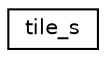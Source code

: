 digraph "Graphical Class Hierarchy"
{
 // LATEX_PDF_SIZE
  edge [fontname="Helvetica",fontsize="10",labelfontname="Helvetica",labelfontsize="10"];
  node [fontname="Helvetica",fontsize="10",shape=record];
  rankdir="LR";
  Node0 [label="tile_s",height=0.2,width=0.4,color="black", fillcolor="white", style="filled",URL="$structtile__s.html",tooltip=" "];
}
